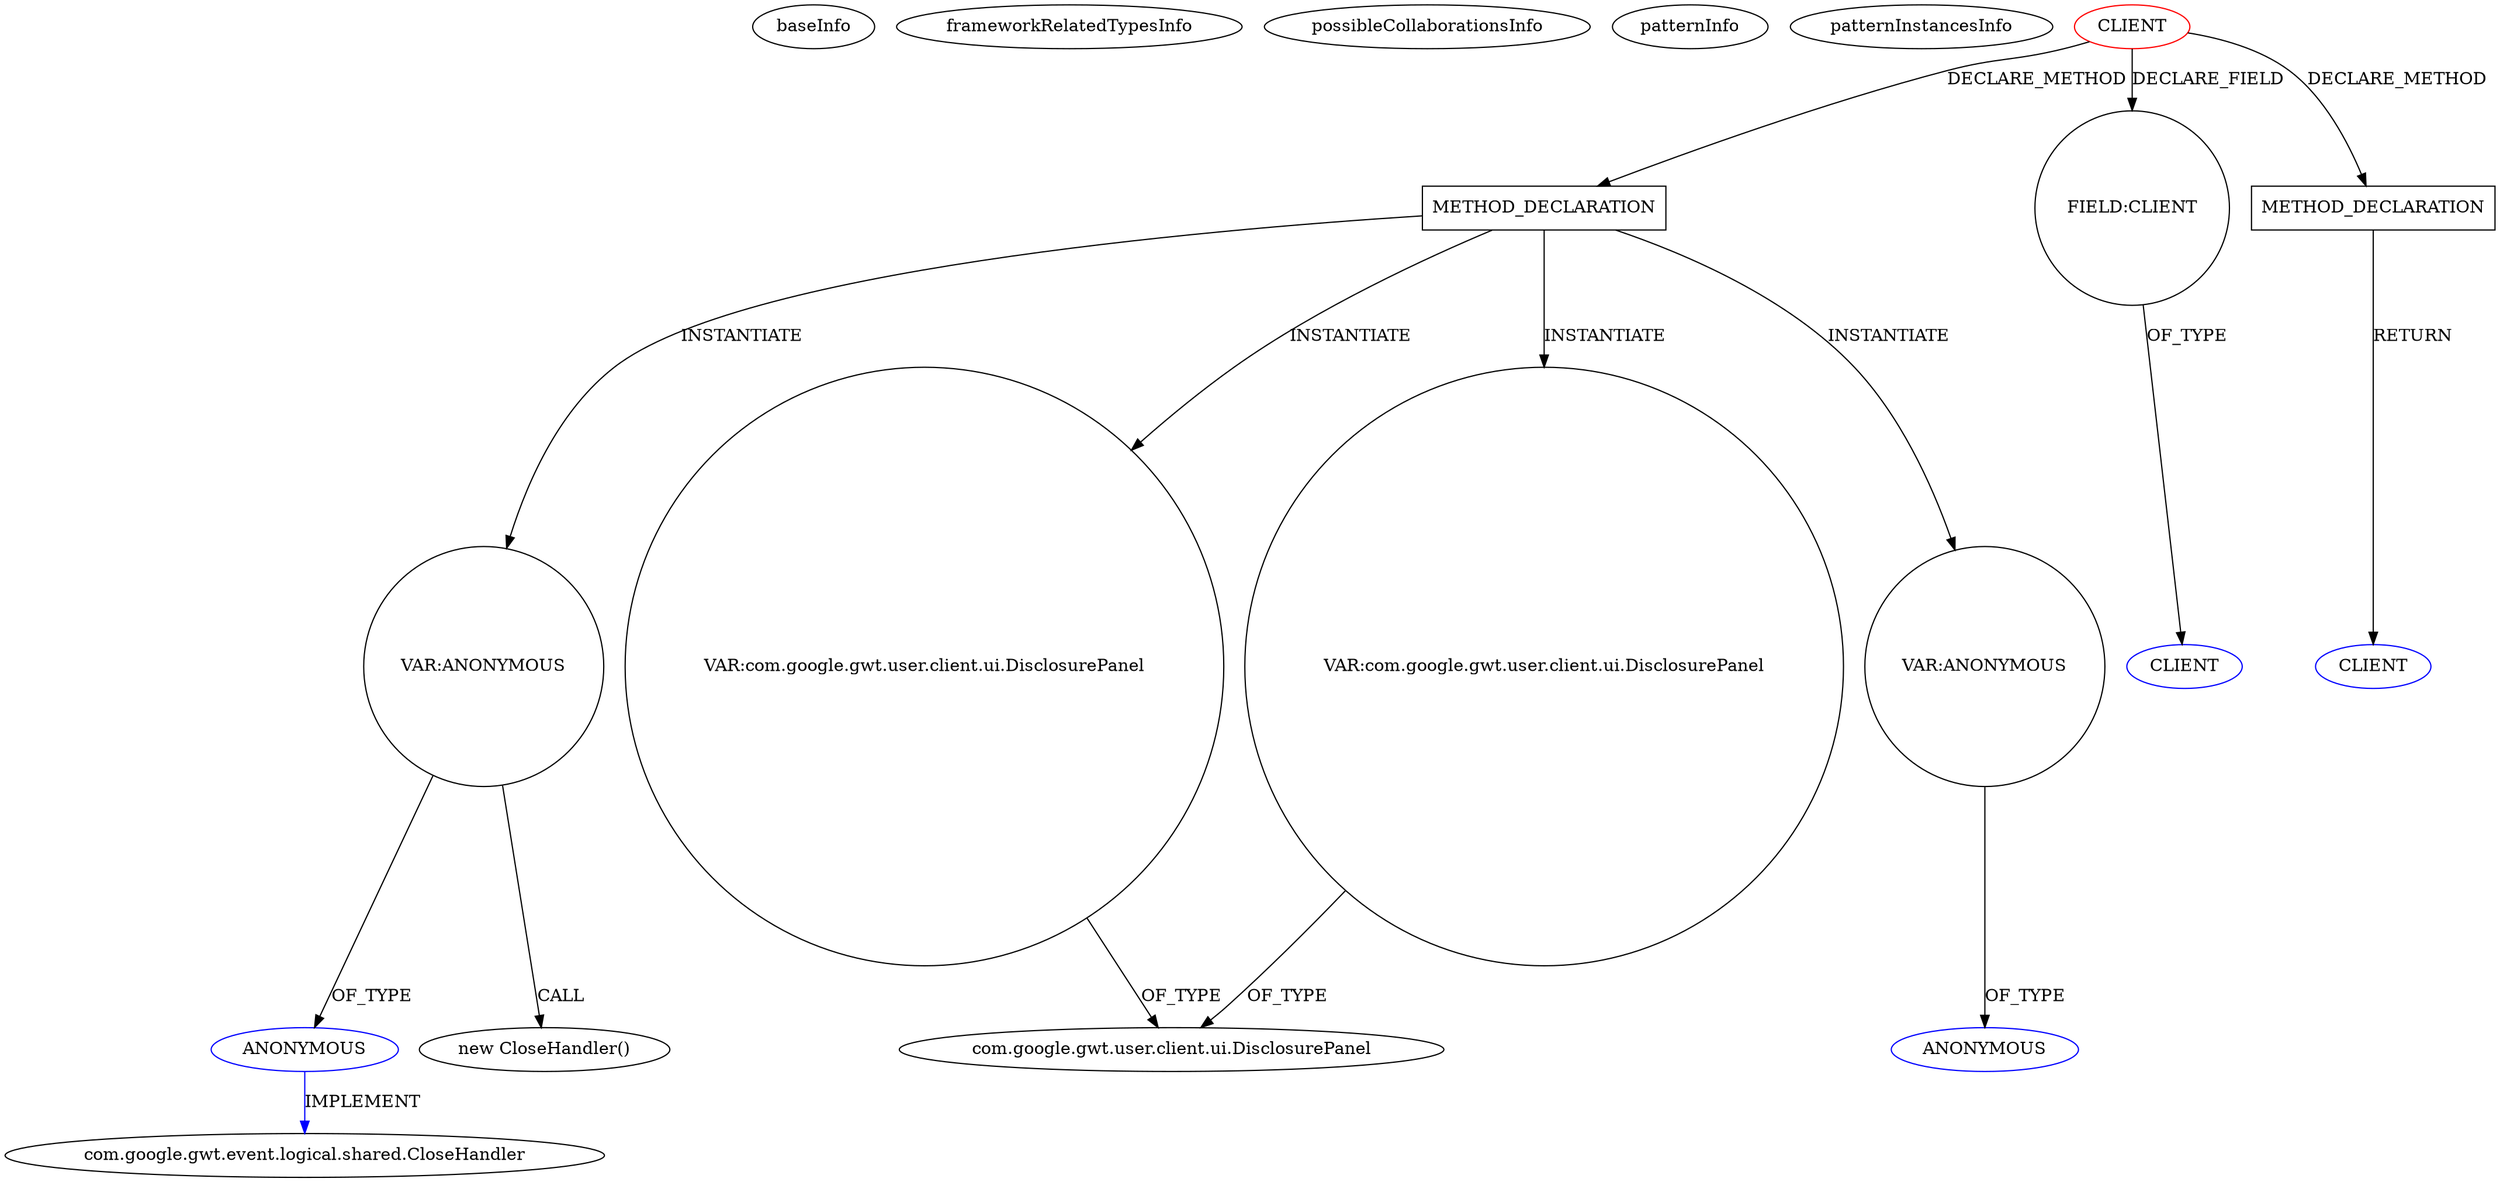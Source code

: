 digraph {
baseInfo[graphId=1155,category="pattern",isAnonymous=false,possibleRelation=false]
frameworkRelatedTypesInfo[]
possibleCollaborationsInfo[]
patternInfo[frequency=2.0,patternRootClient=0]
patternInstancesInfo[0="woox-serverapp~/woox-serverapp/serverapp-master/src/wooxes/net/shared/Ordinador.java~Ordinador~4662",1="Peppe-Depot~/Peppe-Depot/Depot-master/src/com/jensjansson/depot/client/ui/DepotConnector.java~DepotConnector~382"]
131[label="com.google.gwt.event.logical.shared.CloseHandler",vertexType="FRAMEWORK_INTERFACE_TYPE",isFrameworkType=false]
130[label="ANONYMOUS",vertexType="REFERENCE_ANONYMOUS_DECLARATION",isFrameworkType=false,color=blue]
129[label="VAR:ANONYMOUS",vertexType="VARIABLE_EXPRESION",isFrameworkType=false,shape=circle]
44[label="METHOD_DECLARATION",vertexType="CLIENT_METHOD_DECLARATION",isFrameworkType=false,shape=box]
59[label="VAR:com.google.gwt.user.client.ui.DisclosurePanel",vertexType="VARIABLE_EXPRESION",isFrameworkType=false,shape=circle]
0[label="CLIENT",vertexType="ROOT_CLIENT_CLASS_DECLARATION",isFrameworkType=false,color=red]
2[label="FIELD:CLIENT",vertexType="FIELD_DECLARATION",isFrameworkType=false,shape=circle]
128[label="new CloseHandler()",vertexType="CONSTRUCTOR_CALL",isFrameworkType=false]
60[label="com.google.gwt.user.client.ui.DisclosurePanel",vertexType="FRAMEWORK_CLASS_TYPE",isFrameworkType=false]
3[label="CLIENT",vertexType="REFERENCE_CLIENT_CLASS_DECLARATION",isFrameworkType=false,color=blue]
123[label="VAR:com.google.gwt.user.client.ui.DisclosurePanel",vertexType="VARIABLE_EXPRESION",isFrameworkType=false,shape=circle]
92[label="VAR:ANONYMOUS",vertexType="VARIABLE_EXPRESION",isFrameworkType=false,shape=circle]
93[label="ANONYMOUS",vertexType="REFERENCE_ANONYMOUS_DECLARATION",isFrameworkType=false,color=blue]
19[label="METHOD_DECLARATION",vertexType="CLIENT_METHOD_DECLARATION",isFrameworkType=false,shape=box]
6[label="CLIENT",vertexType="REFERENCE_CLIENT_CLASS_DECLARATION",isFrameworkType=false,color=blue]
0->2[label="DECLARE_FIELD"]
44->92[label="INSTANTIATE"]
130->131[label="IMPLEMENT",color=blue]
0->19[label="DECLARE_METHOD"]
123->60[label="OF_TYPE"]
0->44[label="DECLARE_METHOD"]
44->123[label="INSTANTIATE"]
44->59[label="INSTANTIATE"]
19->6[label="RETURN"]
129->128[label="CALL"]
59->60[label="OF_TYPE"]
44->129[label="INSTANTIATE"]
2->3[label="OF_TYPE"]
129->130[label="OF_TYPE"]
92->93[label="OF_TYPE"]
}
